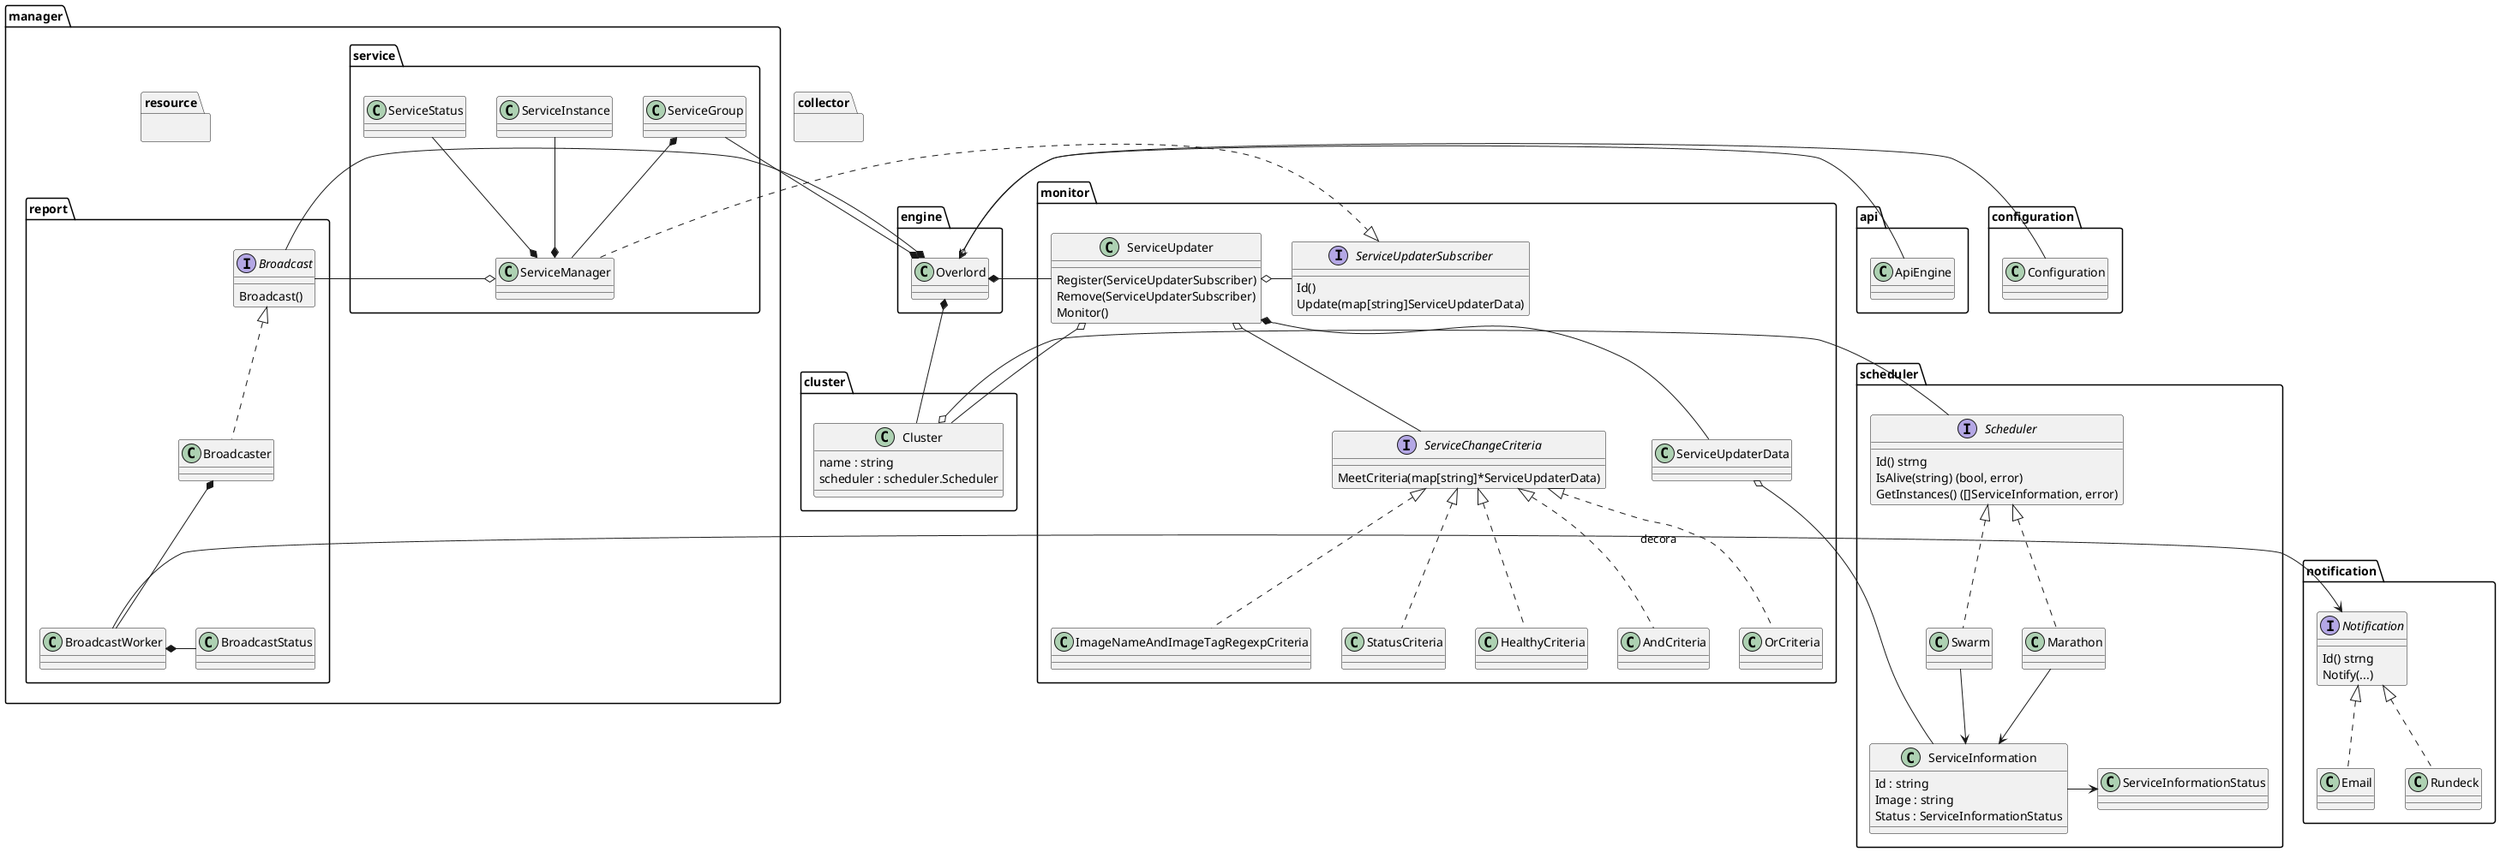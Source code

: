 @startuml
package manager {
    package service {
        class ServiceGroup
        class ServiceManager
        class ServiceInstance
        class ServiceStatus

        ServiceGroup *-- ServiceManager
        ServiceInstance --* ServiceManager
        ServiceStatus --* ServiceManager
    }

    package resource {

    }

    package report {
      interface Broadcast {
        Broadcast()
      }
      class Broadcaster
      class BroadcastStatus
      class BroadcastWorker

      Broadcast <|.. Broadcaster
      Broadcaster *-- BroadcastWorker
      BroadcastWorker *- BroadcastStatus
    }

    ServiceManager o- Broadcast
}

package engine {
    class Overlord
}

package configuration {
  class Configuration
}

package cluster {
    class Cluster {
        name : string
        scheduler : scheduler.Scheduler
    }
}

package monitor {
    class ServiceUpdater {
        Register(ServiceUpdaterSubscriber)
        Remove(ServiceUpdaterSubscriber)
        Monitor()
    }
    interface ServiceUpdaterSubscriber {
        Id()
        Update(map[string]ServiceUpdaterData)
    }
    class ServiceUpdaterData
    interface ServiceChangeCriteria {
      MeetCriteria(map[string]*ServiceUpdaterData)
    }
    class ImageNameAndImageTagRegexpCriteria
    class StatusCriteria
    class HealthyCriteria
    class AndCriteria
    class OrCriteria

    ServiceUpdater o- ServiceUpdaterSubscriber
    ServiceUpdater *-- ServiceUpdaterData
    ServiceUpdater o-- ServiceChangeCriteria
    ServiceChangeCriteria <|.. ImageNameAndImageTagRegexpCriteria
    ServiceChangeCriteria <|.. StatusCriteria
    ServiceChangeCriteria <|.. HealthyCriteria
    ServiceChangeCriteria <|.. AndCriteria
    ServiceChangeCriteria <|.. OrCriteria
}

package collector {
}

package notification {
    interface Notification {
        Id() strng
        Notify(...)
    }

    class Email
    class Rundeck

    Notification <|.. Email
    Notification <|.. Rundeck
}

package api {
  class ApiEngine
}

package scheduler {
    interface Scheduler {
        Id() strng
        IsAlive(string) (bool, error)
        GetInstances() ([]ServiceInformation, error)
    }

    class ServiceInformation {
        Id : string
        Image : string
        Status : ServiceInformationStatus
    }

    class Swarm
    class Marathon
    class ServiceInformationStatus

    Scheduler <|.. Swarm
    Scheduler <|.. Marathon

    Swarm --> ServiceInformation
    Marathon --> ServiceInformation
    ServiceInformation -> ServiceInformationStatus
}

ApiEngine -> Overlord

ServiceManager .|> ServiceUpdaterSubscriber


ServiceGroup -* Overlord

Overlord *- ServiceUpdater
Overlord *- Cluster
Overlord o- Configuration
Overlord *- Broadcast

BroadcastWorker -> Notification : decora

Cluster o- Scheduler
ServiceUpdater o-- Cluster
ServiceUpdaterData o-- ServiceInformation
@enduml
